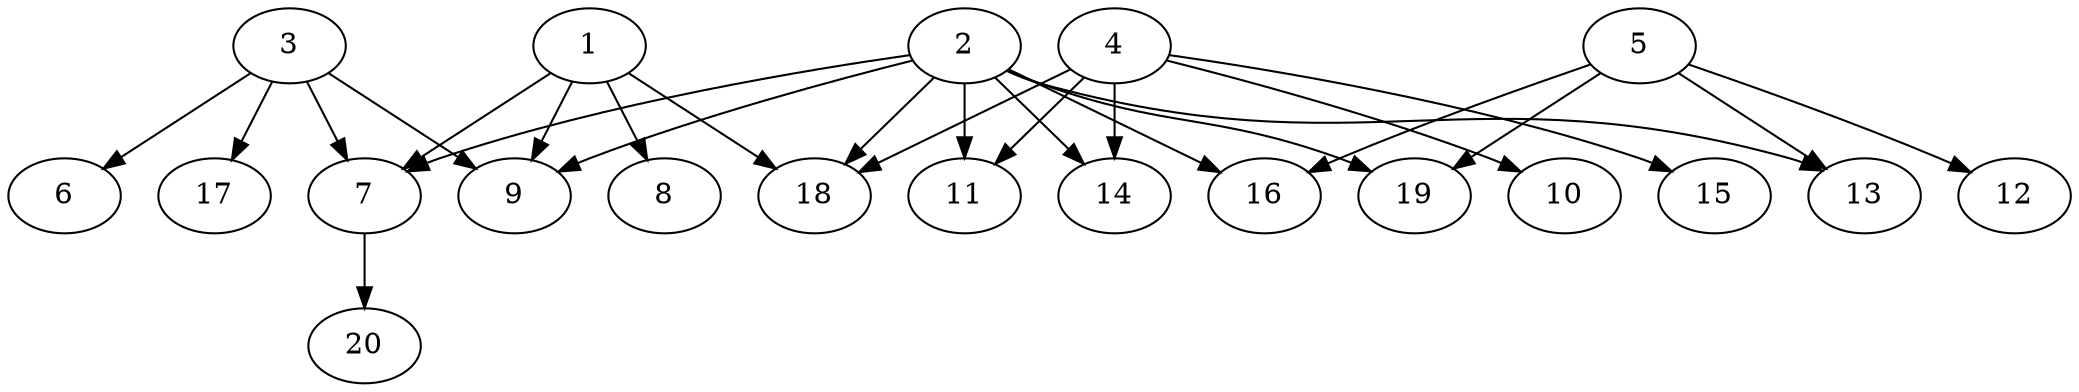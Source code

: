 // DAG automatically generated by daggen at Wed Jul 24 21:21:55 2019
// ./daggen --dot -n 20 --ccr 0.3 --fat 0.8 --regular 0.5 --density 0.6 --mindata 5242880 --maxdata 52428800 
digraph G {
  1 [size="93767680", alpha="0.14", expect_size="28130304"] 
  1 -> 7 [size ="28130304"]
  1 -> 8 [size ="28130304"]
  1 -> 9 [size ="28130304"]
  1 -> 18 [size ="28130304"]
  2 [size="73246720", alpha="0.13", expect_size="21974016"] 
  2 -> 7 [size ="21974016"]
  2 -> 9 [size ="21974016"]
  2 -> 11 [size ="21974016"]
  2 -> 13 [size ="21974016"]
  2 -> 14 [size ="21974016"]
  2 -> 16 [size ="21974016"]
  2 -> 18 [size ="21974016"]
  2 -> 19 [size ="21974016"]
  3 [size="74711040", alpha="0.04", expect_size="22413312"] 
  3 -> 6 [size ="22413312"]
  3 -> 7 [size ="22413312"]
  3 -> 9 [size ="22413312"]
  3 -> 17 [size ="22413312"]
  4 [size="120064000", alpha="0.00", expect_size="36019200"] 
  4 -> 10 [size ="36019200"]
  4 -> 11 [size ="36019200"]
  4 -> 14 [size ="36019200"]
  4 -> 15 [size ="36019200"]
  4 -> 18 [size ="36019200"]
  5 [size="29354667", alpha="0.03", expect_size="8806400"] 
  5 -> 12 [size ="8806400"]
  5 -> 13 [size ="8806400"]
  5 -> 16 [size ="8806400"]
  5 -> 19 [size ="8806400"]
  6 [size="99461120", alpha="0.19", expect_size="29838336"] 
  7 [size="69730987", alpha="0.02", expect_size="20919296"] 
  7 -> 20 [size ="20919296"]
  8 [size="141963947", alpha="0.09", expect_size="42589184"] 
  9 [size="55599787", alpha="0.10", expect_size="16679936"] 
  10 [size="62221653", alpha="0.10", expect_size="18666496"] 
  11 [size="87412053", alpha="0.18", expect_size="26223616"] 
  12 [size="42018133", alpha="0.05", expect_size="12605440"] 
  13 [size="142417920", alpha="0.11", expect_size="42725376"] 
  14 [size="17605973", alpha="0.07", expect_size="5281792"] 
  15 [size="20630187", alpha="0.11", expect_size="6189056"] 
  16 [size="41427627", alpha="0.03", expect_size="12428288"] 
  17 [size="30037333", alpha="0.17", expect_size="9011200"] 
  18 [size="42796373", alpha="0.19", expect_size="12838912"] 
  19 [size="109728427", alpha="0.12", expect_size="32918528"] 
  20 [size="29812053", alpha="0.04", expect_size="8943616"] 
}

